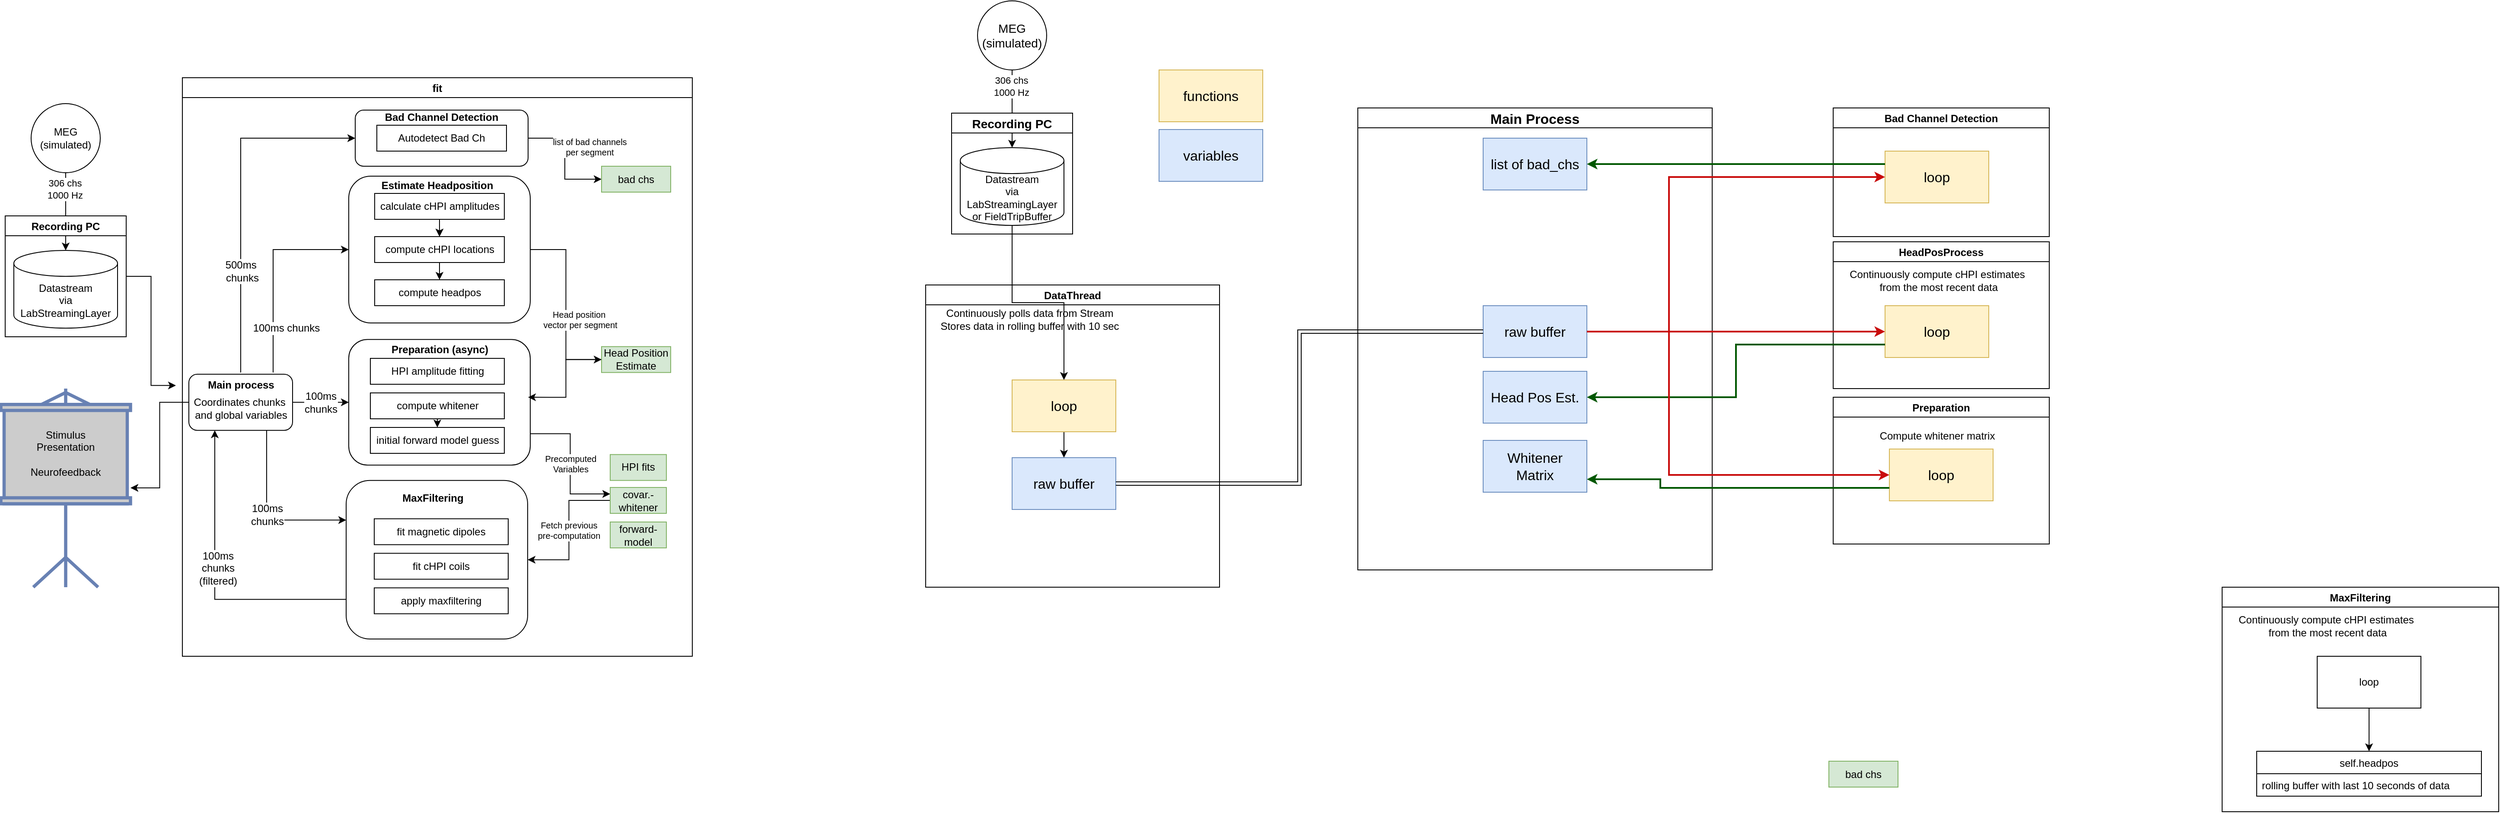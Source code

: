 <mxfile version="20.2.8" type="device"><diagram id="0tzgPG6cj-_j9O6XpbpM" name="Page-1"><mxGraphModel dx="918" dy="821" grid="1" gridSize="10" guides="1" tooltips="1" connect="1" arrows="1" fold="1" page="1" pageScale="1" pageWidth="827" pageHeight="1169" math="0" shadow="0"><root><mxCell id="0"/><mxCell id="1" parent="0"/><mxCell id="bP-EM37akg15oTkFs-P8-2" value="fit" style="swimlane;startSize=23;" parent="1" vertex="1"><mxGeometry x="330" y="100" width="590" height="670" as="geometry"/></mxCell><mxCell id="bP-EM37akg15oTkFs-P8-95" value="list of bad channels&lt;br style=&quot;font-size: 10px;&quot;&gt;per segment" style="edgeStyle=orthogonalEdgeStyle;rounded=0;orthogonalLoop=1;jettySize=auto;html=1;exitX=1;exitY=0.5;exitDx=0;exitDy=0;entryX=0;entryY=0.5;entryDx=0;entryDy=0;fontSize=10;" parent="bP-EM37akg15oTkFs-P8-2" source="bP-EM37akg15oTkFs-P8-36" target="bP-EM37akg15oTkFs-P8-94" edge="1"><mxGeometry x="-0.207" y="28" relative="1" as="geometry"><mxPoint as="offset"/></mxGeometry></mxCell><mxCell id="bP-EM37akg15oTkFs-P8-36" value="" style="rounded=1;whiteSpace=wrap;html=1;" parent="bP-EM37akg15oTkFs-P8-2" vertex="1"><mxGeometry x="200" y="37.5" width="200" height="65" as="geometry"/></mxCell><mxCell id="bP-EM37akg15oTkFs-P8-16" value="Autodetect Bad Ch" style="rounded=0;whiteSpace=wrap;html=1;" parent="bP-EM37akg15oTkFs-P8-2" vertex="1"><mxGeometry x="225" y="55" width="150" height="30" as="geometry"/></mxCell><mxCell id="bP-EM37akg15oTkFs-P8-110" value="&lt;span style=&quot;color: rgb(0 , 0 , 0) ; font-family: &amp;#34;helvetica&amp;#34; ; font-size: 10px ; font-style: normal ; font-weight: 400 ; letter-spacing: normal ; text-align: center ; text-indent: 0px ; text-transform: none ; word-spacing: 0px ; background-color: rgb(255 , 255 , 255) ; display: inline ; float: none&quot;&gt;Precomputed&lt;/span&gt;&lt;br style=&quot;color: rgb(0 , 0 , 0) ; font-family: &amp;#34;helvetica&amp;#34; ; font-size: 10px ; font-style: normal ; font-weight: 400 ; letter-spacing: normal ; text-align: center ; text-indent: 0px ; text-transform: none ; word-spacing: 0px&quot;&gt;&lt;span style=&quot;color: rgb(0 , 0 , 0) ; font-family: &amp;#34;helvetica&amp;#34; ; font-size: 10px ; font-style: normal ; font-weight: 400 ; letter-spacing: normal ; text-align: center ; text-indent: 0px ; text-transform: none ; word-spacing: 0px ; background-color: rgb(255 , 255 , 255) ; display: inline ; float: none&quot;&gt;Variables&lt;/span&gt;" style="edgeStyle=orthogonalEdgeStyle;rounded=0;orthogonalLoop=1;jettySize=auto;html=1;exitX=1;exitY=0.75;exitDx=0;exitDy=0;entryX=0;entryY=0.25;entryDx=0;entryDy=0;fontSize=10;" parent="bP-EM37akg15oTkFs-P8-2" source="bP-EM37akg15oTkFs-P8-52" target="bP-EM37akg15oTkFs-P8-70" edge="1"><mxGeometry relative="1" as="geometry"/></mxCell><mxCell id="bP-EM37akg15oTkFs-P8-52" value="" style="rounded=1;whiteSpace=wrap;html=1;" parent="bP-EM37akg15oTkFs-P8-2" vertex="1"><mxGeometry x="192.5" y="303.12" width="210" height="145.5" as="geometry"/></mxCell><mxCell id="bP-EM37akg15oTkFs-P8-54" value="HPI amplitude fitting" style="rounded=0;whiteSpace=wrap;html=1;" parent="bP-EM37akg15oTkFs-P8-2" vertex="1"><mxGeometry x="217.5" y="325" width="155" height="30" as="geometry"/></mxCell><mxCell id="bP-EM37akg15oTkFs-P8-86" value="Fetch previous&lt;br style=&quot;font-size: 10px;&quot;&gt;pre-computation" style="edgeStyle=orthogonalEdgeStyle;rounded=0;orthogonalLoop=1;jettySize=auto;html=1;exitX=0;exitY=0.5;exitDx=0;exitDy=0;entryX=1;entryY=0.5;entryDx=0;entryDy=0;fontSize=10;" parent="bP-EM37akg15oTkFs-P8-2" source="bP-EM37akg15oTkFs-P8-70" target="bP-EM37akg15oTkFs-P8-82" edge="1"><mxGeometry relative="1" as="geometry"/></mxCell><mxCell id="bP-EM37akg15oTkFs-P8-70" value="covar.-whitener" style="rounded=0;whiteSpace=wrap;html=1;fillColor=#d5e8d4;strokeColor=#82b366;" parent="bP-EM37akg15oTkFs-P8-2" vertex="1"><mxGeometry x="495" y="474.5" width="65" height="30" as="geometry"/></mxCell><mxCell id="bP-EM37akg15oTkFs-P8-72" value="HPI fits" style="rounded=0;whiteSpace=wrap;html=1;fillColor=#d5e8d4;strokeColor=#82b366;" parent="bP-EM37akg15oTkFs-P8-2" vertex="1"><mxGeometry x="495" y="436.38" width="65" height="30" as="geometry"/></mxCell><mxCell id="bP-EM37akg15oTkFs-P8-73" value="forward-model" style="rounded=0;whiteSpace=wrap;html=1;fillColor=#d5e8d4;strokeColor=#82b366;" parent="bP-EM37akg15oTkFs-P8-2" vertex="1"><mxGeometry x="495" y="514.5" width="65" height="30" as="geometry"/></mxCell><mxCell id="bP-EM37akg15oTkFs-P8-80" style="edgeStyle=none;rounded=0;orthogonalLoop=1;jettySize=auto;html=1;exitX=0.5;exitY=1;exitDx=0;exitDy=0;entryX=0.5;entryY=0;entryDx=0;entryDy=0;fontSize=8;" parent="bP-EM37akg15oTkFs-P8-2" source="bP-EM37akg15oTkFs-P8-74" target="bP-EM37akg15oTkFs-P8-75" edge="1"><mxGeometry relative="1" as="geometry"/></mxCell><mxCell id="bP-EM37akg15oTkFs-P8-74" value="compute whitener" style="rounded=0;whiteSpace=wrap;html=1;" parent="bP-EM37akg15oTkFs-P8-2" vertex="1"><mxGeometry x="217.5" y="365" width="155" height="30" as="geometry"/></mxCell><mxCell id="bP-EM37akg15oTkFs-P8-75" value="initial forward model guess" style="rounded=0;whiteSpace=wrap;html=1;" parent="bP-EM37akg15oTkFs-P8-2" vertex="1"><mxGeometry x="217.5" y="405" width="155" height="30" as="geometry"/></mxCell><mxCell id="bP-EM37akg15oTkFs-P8-105" style="edgeStyle=orthogonalEdgeStyle;rounded=0;orthogonalLoop=1;jettySize=auto;html=1;exitX=0;exitY=0.75;exitDx=0;exitDy=0;entryX=0.25;entryY=1;entryDx=0;entryDy=0;fontSize=12;" parent="bP-EM37akg15oTkFs-P8-2" source="bP-EM37akg15oTkFs-P8-82" target="bP-EM37akg15oTkFs-P8-97" edge="1"><mxGeometry relative="1" as="geometry"/></mxCell><mxCell id="bP-EM37akg15oTkFs-P8-108" value="100ms&lt;br&gt;chunks&lt;br&gt;(filtered)" style="edgeLabel;html=1;align=center;verticalAlign=middle;resizable=0;points=[];fontSize=12;" parent="bP-EM37akg15oTkFs-P8-105" vertex="1" connectable="0"><mxGeometry x="0.084" y="-2" relative="1" as="geometry"><mxPoint x="1" as="offset"/></mxGeometry></mxCell><mxCell id="bP-EM37akg15oTkFs-P8-82" value="" style="rounded=1;whiteSpace=wrap;html=1;" parent="bP-EM37akg15oTkFs-P8-2" vertex="1"><mxGeometry x="189.5" y="466.38" width="210" height="183.62" as="geometry"/></mxCell><mxCell id="bP-EM37akg15oTkFs-P8-84" value="Preparation (async)" style="text;html=1;strokeColor=none;fillColor=none;align=center;verticalAlign=middle;whiteSpace=wrap;rounded=0;fontSize=12;fontStyle=1" parent="bP-EM37akg15oTkFs-P8-2" vertex="1"><mxGeometry x="222.5" y="300" width="150" height="30" as="geometry"/></mxCell><mxCell id="bP-EM37akg15oTkFs-P8-85" value="MaxFiltering" style="text;html=1;strokeColor=none;fillColor=none;align=center;verticalAlign=middle;whiteSpace=wrap;rounded=0;fontSize=12;fontStyle=1" parent="bP-EM37akg15oTkFs-P8-2" vertex="1"><mxGeometry x="214.5" y="472" width="150" height="30" as="geometry"/></mxCell><mxCell id="bP-EM37akg15oTkFs-P8-99" style="edgeStyle=orthogonalEdgeStyle;rounded=0;orthogonalLoop=1;jettySize=auto;html=1;exitX=0;exitY=0.5;exitDx=0;exitDy=0;entryX=0.988;entryY=0.46;entryDx=0;entryDy=0;entryPerimeter=0;fontSize=12;" parent="bP-EM37akg15oTkFs-P8-2" source="bP-EM37akg15oTkFs-P8-89" target="bP-EM37akg15oTkFs-P8-52" edge="1"><mxGeometry relative="1" as="geometry"/></mxCell><mxCell id="bP-EM37akg15oTkFs-P8-89" value="Head Position Estimate" style="rounded=0;whiteSpace=wrap;html=1;fillColor=#d5e8d4;strokeColor=#82b366;" parent="bP-EM37akg15oTkFs-P8-2" vertex="1"><mxGeometry x="485" y="311.38" width="80" height="30" as="geometry"/></mxCell><mxCell id="bP-EM37akg15oTkFs-P8-90" value="Head position&amp;nbsp;&lt;br style=&quot;font-size: 10px;&quot;&gt;vector per segment" style="edgeStyle=orthogonalEdgeStyle;rounded=0;orthogonalLoop=1;jettySize=auto;html=1;exitX=1;exitY=0.5;exitDx=0;exitDy=0;entryX=0;entryY=0.5;entryDx=0;entryDy=0;fontSize=10;" parent="bP-EM37akg15oTkFs-P8-2" source="bP-EM37akg15oTkFs-P8-25" target="bP-EM37akg15oTkFs-P8-89" edge="1"><mxGeometry x="0.165" y="16" relative="1" as="geometry"><mxPoint as="offset"/></mxGeometry></mxCell><mxCell id="bP-EM37akg15oTkFs-P8-91" style="edgeStyle=none;rounded=0;orthogonalLoop=1;jettySize=auto;html=1;exitX=0;exitY=0.25;exitDx=0;exitDy=0;fontSize=12;" parent="bP-EM37akg15oTkFs-P8-2" source="bP-EM37akg15oTkFs-P8-52" target="bP-EM37akg15oTkFs-P8-52" edge="1"><mxGeometry relative="1" as="geometry"/></mxCell><mxCell id="bP-EM37akg15oTkFs-P8-94" value="bad chs" style="rounded=0;whiteSpace=wrap;html=1;fillColor=#d5e8d4;strokeColor=#82b366;" parent="bP-EM37akg15oTkFs-P8-2" vertex="1"><mxGeometry x="485" y="102.5" width="80" height="30" as="geometry"/></mxCell><mxCell id="bP-EM37akg15oTkFs-P8-27" value="" style="group" parent="bP-EM37akg15oTkFs-P8-2" vertex="1" connectable="0"><mxGeometry x="192.5" y="114" width="210" height="170" as="geometry"/></mxCell><mxCell id="bP-EM37akg15oTkFs-P8-25" value="" style="rounded=1;whiteSpace=wrap;html=1;" parent="bP-EM37akg15oTkFs-P8-27" vertex="1"><mxGeometry width="210" height="170" as="geometry"/></mxCell><mxCell id="bP-EM37akg15oTkFs-P8-19" value="calculate cHPI amplitudes" style="rounded=0;whiteSpace=wrap;html=1;" parent="bP-EM37akg15oTkFs-P8-27" vertex="1"><mxGeometry x="30" y="20" width="150" height="30" as="geometry"/></mxCell><mxCell id="bP-EM37akg15oTkFs-P8-21" value="compute cHPI locations" style="rounded=0;whiteSpace=wrap;html=1;" parent="bP-EM37akg15oTkFs-P8-27" vertex="1"><mxGeometry x="30" y="70" width="150" height="30" as="geometry"/></mxCell><mxCell id="bP-EM37akg15oTkFs-P8-22" value="compute headpos" style="rounded=0;whiteSpace=wrap;html=1;" parent="bP-EM37akg15oTkFs-P8-27" vertex="1"><mxGeometry x="30" y="120" width="150" height="30" as="geometry"/></mxCell><mxCell id="bP-EM37akg15oTkFs-P8-23" style="edgeStyle=orthogonalEdgeStyle;rounded=0;orthogonalLoop=1;jettySize=auto;html=1;exitX=0.5;exitY=1;exitDx=0;exitDy=0;entryX=0.5;entryY=0;entryDx=0;entryDy=0;" parent="bP-EM37akg15oTkFs-P8-27" source="bP-EM37akg15oTkFs-P8-19" target="bP-EM37akg15oTkFs-P8-21" edge="1"><mxGeometry relative="1" as="geometry"/></mxCell><mxCell id="bP-EM37akg15oTkFs-P8-26" style="edgeStyle=orthogonalEdgeStyle;rounded=0;orthogonalLoop=1;jettySize=auto;html=1;exitX=0.5;exitY=1;exitDx=0;exitDy=0;entryX=0.5;entryY=0;entryDx=0;entryDy=0;" parent="bP-EM37akg15oTkFs-P8-27" source="bP-EM37akg15oTkFs-P8-19" target="bP-EM37akg15oTkFs-P8-21" edge="1"><mxGeometry relative="1" as="geometry"/></mxCell><mxCell id="bP-EM37akg15oTkFs-P8-24" style="edgeStyle=orthogonalEdgeStyle;rounded=0;orthogonalLoop=1;jettySize=auto;html=1;exitX=0.5;exitY=1;exitDx=0;exitDy=0;entryX=0.5;entryY=0;entryDx=0;entryDy=0;" parent="bP-EM37akg15oTkFs-P8-27" source="bP-EM37akg15oTkFs-P8-21" target="bP-EM37akg15oTkFs-P8-22" edge="1"><mxGeometry relative="1" as="geometry"/></mxCell><mxCell id="bP-EM37akg15oTkFs-P8-92" value="Estimate Headposition" style="text;html=1;strokeColor=none;fillColor=none;align=center;verticalAlign=middle;whiteSpace=wrap;rounded=0;fontSize=12;fontStyle=1" parent="bP-EM37akg15oTkFs-P8-2" vertex="1"><mxGeometry x="219.5" y="110" width="150" height="30" as="geometry"/></mxCell><mxCell id="bP-EM37akg15oTkFs-P8-102" value="100ms &lt;br&gt;chunks" style="edgeStyle=orthogonalEdgeStyle;rounded=0;orthogonalLoop=1;jettySize=auto;html=1;exitX=1;exitY=0.5;exitDx=0;exitDy=0;entryX=0;entryY=0.5;entryDx=0;entryDy=0;fontSize=12;" parent="bP-EM37akg15oTkFs-P8-2" source="bP-EM37akg15oTkFs-P8-97" target="bP-EM37akg15oTkFs-P8-52" edge="1"><mxGeometry relative="1" as="geometry"/></mxCell><mxCell id="bP-EM37akg15oTkFs-P8-104" value="100ms&lt;br&gt;chunks" style="edgeStyle=orthogonalEdgeStyle;rounded=0;orthogonalLoop=1;jettySize=auto;html=1;exitX=0.75;exitY=1;exitDx=0;exitDy=0;entryX=0;entryY=0.25;entryDx=0;entryDy=0;fontSize=12;" parent="bP-EM37akg15oTkFs-P8-2" source="bP-EM37akg15oTkFs-P8-97" target="bP-EM37akg15oTkFs-P8-82" edge="1"><mxGeometry relative="1" as="geometry"/></mxCell><mxCell id="bP-EM37akg15oTkFs-P8-97" value="&lt;br&gt;Coordinates chunks&amp;nbsp;&lt;br&gt;and global variables" style="rounded=1;whiteSpace=wrap;html=1;fontSize=12;" parent="bP-EM37akg15oTkFs-P8-2" vertex="1"><mxGeometry x="7.5" y="343.37" width="120" height="65" as="geometry"/></mxCell><mxCell id="bP-EM37akg15oTkFs-P8-100" style="edgeStyle=orthogonalEdgeStyle;rounded=0;orthogonalLoop=1;jettySize=auto;html=1;exitX=0.5;exitY=0;exitDx=0;exitDy=0;entryX=0;entryY=0.5;entryDx=0;entryDy=0;fontSize=12;" parent="bP-EM37akg15oTkFs-P8-2" source="bP-EM37akg15oTkFs-P8-98" target="bP-EM37akg15oTkFs-P8-36" edge="1"><mxGeometry relative="1" as="geometry"/></mxCell><mxCell id="bP-EM37akg15oTkFs-P8-107" value="500ms&amp;nbsp;&lt;br&gt;chunks" style="edgeLabel;html=1;align=center;verticalAlign=middle;resizable=0;points=[];fontSize=12;" parent="bP-EM37akg15oTkFs-P8-100" vertex="1" connectable="0"><mxGeometry x="-0.419" relative="1" as="geometry"><mxPoint x="1" as="offset"/></mxGeometry></mxCell><mxCell id="bP-EM37akg15oTkFs-P8-101" value="100ms chunks" style="edgeStyle=orthogonalEdgeStyle;rounded=0;orthogonalLoop=1;jettySize=auto;html=1;exitX=0.75;exitY=0;exitDx=0;exitDy=0;entryX=0;entryY=0.5;entryDx=0;entryDy=0;fontSize=12;" parent="bP-EM37akg15oTkFs-P8-2" source="bP-EM37akg15oTkFs-P8-98" target="bP-EM37akg15oTkFs-P8-25" edge="1"><mxGeometry x="-0.553" y="-15" relative="1" as="geometry"><mxPoint as="offset"/></mxGeometry></mxCell><mxCell id="bP-EM37akg15oTkFs-P8-98" value="Main process" style="text;html=1;strokeColor=none;fillColor=none;align=center;verticalAlign=middle;whiteSpace=wrap;rounded=0;fontSize=12;fontStyle=1" parent="bP-EM37akg15oTkFs-P8-2" vertex="1"><mxGeometry x="-7.5" y="341.38" width="150" height="30" as="geometry"/></mxCell><mxCell id="bP-EM37akg15oTkFs-P8-93" value="Bad Channel Detection" style="text;html=1;strokeColor=none;fillColor=none;align=center;verticalAlign=middle;whiteSpace=wrap;rounded=0;fontSize=12;fontStyle=1" parent="bP-EM37akg15oTkFs-P8-2" vertex="1"><mxGeometry x="225" y="31" width="150" height="30" as="geometry"/></mxCell><mxCell id="bP-EM37akg15oTkFs-P8-111" value="fit magnetic dipoles" style="rounded=0;whiteSpace=wrap;html=1;" parent="bP-EM37akg15oTkFs-P8-2" vertex="1"><mxGeometry x="222" y="510.76" width="155" height="30" as="geometry"/></mxCell><mxCell id="bP-EM37akg15oTkFs-P8-113" value="fit cHPI coils" style="rounded=0;whiteSpace=wrap;html=1;" parent="bP-EM37akg15oTkFs-P8-2" vertex="1"><mxGeometry x="222" y="550.76" width="155" height="30" as="geometry"/></mxCell><mxCell id="bP-EM37akg15oTkFs-P8-114" value="apply maxfiltering" style="rounded=0;whiteSpace=wrap;html=1;" parent="bP-EM37akg15oTkFs-P8-2" vertex="1"><mxGeometry x="222" y="590.76" width="155" height="30" as="geometry"/></mxCell><mxCell id="bP-EM37akg15oTkFs-P8-5" value="" style="endArrow=classic;html=1;rounded=0;entryX=0.5;entryY=0;entryDx=0;entryDy=0;entryPerimeter=0;exitX=0.5;exitY=1;exitDx=0;exitDy=0;" parent="1" source="bP-EM37akg15oTkFs-P8-8" target="bP-EM37akg15oTkFs-P8-1" edge="1"><mxGeometry width="50" height="50" relative="1" as="geometry"><mxPoint x="30" y="285" as="sourcePoint"/><mxPoint x="90" y="320" as="targetPoint"/></mxGeometry></mxCell><mxCell id="bP-EM37akg15oTkFs-P8-11" value="306 chs&lt;br&gt;1000 Hz" style="edgeLabel;html=1;align=center;verticalAlign=middle;resizable=0;points=[];" parent="bP-EM37akg15oTkFs-P8-5" vertex="1" connectable="0"><mxGeometry x="-0.222" y="-1" relative="1" as="geometry"><mxPoint y="-16" as="offset"/></mxGeometry></mxCell><mxCell id="bP-EM37akg15oTkFs-P8-116" style="edgeStyle=orthogonalEdgeStyle;rounded=0;orthogonalLoop=1;jettySize=auto;html=1;exitX=1;exitY=0.5;exitDx=0;exitDy=0;entryX=0;entryY=0.5;entryDx=0;entryDy=0;fontSize=10;" parent="1" source="bP-EM37akg15oTkFs-P8-7" target="bP-EM37akg15oTkFs-P8-98" edge="1"><mxGeometry relative="1" as="geometry"/></mxCell><mxCell id="bP-EM37akg15oTkFs-P8-7" value="Recording PC" style="swimlane;" parent="1" vertex="1"><mxGeometry x="125" y="260" width="140" height="140" as="geometry"/></mxCell><mxCell id="bP-EM37akg15oTkFs-P8-1" value="Datastream&lt;br&gt;via &lt;br&gt;LabStreamingLayer" style="shape=cylinder3;whiteSpace=wrap;html=1;boundedLbl=1;backgroundOutline=1;size=15;" parent="bP-EM37akg15oTkFs-P8-7" vertex="1"><mxGeometry x="10" y="40" width="120" height="90" as="geometry"/></mxCell><mxCell id="bP-EM37akg15oTkFs-P8-8" value="MEG&lt;br&gt;(simulated)" style="ellipse;whiteSpace=wrap;html=1;" parent="1" vertex="1"><mxGeometry x="155" y="130" width="80" height="80" as="geometry"/></mxCell><mxCell id="bP-EM37akg15oTkFs-P8-12" value="" style="fontColor=#0066CC;verticalAlign=top;verticalLabelPosition=bottom;labelPosition=center;align=center;html=1;outlineConnect=0;fillColor=#CCCCCC;strokeColor=#6881B3;gradientColor=none;gradientDirection=north;strokeWidth=2;shape=mxgraph.networks.video_projector_screen;" parent="1" vertex="1"><mxGeometry x="120" y="460" width="150" height="230" as="geometry"/></mxCell><mxCell id="bP-EM37akg15oTkFs-P8-13" value="Stimulus Presentation&lt;br&gt;&lt;br&gt;Neurofeedback" style="text;html=1;strokeColor=none;fillColor=none;align=center;verticalAlign=middle;whiteSpace=wrap;rounded=0;" parent="1" vertex="1"><mxGeometry x="165" y="520" width="60" height="30" as="geometry"/></mxCell><mxCell id="bP-EM37akg15oTkFs-P8-106" style="edgeStyle=orthogonalEdgeStyle;rounded=0;orthogonalLoop=1;jettySize=auto;html=1;exitX=0;exitY=0.5;exitDx=0;exitDy=0;fontSize=12;" parent="1" source="bP-EM37akg15oTkFs-P8-97" target="bP-EM37akg15oTkFs-P8-12" edge="1"><mxGeometry relative="1" as="geometry"/></mxCell><mxCell id="hR3BPrxG0PTZKJA4uHAR-1" value="" style="endArrow=classic;html=1;rounded=0;entryX=0.5;entryY=0;entryDx=0;entryDy=0;entryPerimeter=0;exitX=0.5;exitY=1;exitDx=0;exitDy=0;" parent="1" source="hR3BPrxG0PTZKJA4uHAR-5" target="hR3BPrxG0PTZKJA4uHAR-4" edge="1"><mxGeometry width="50" height="50" relative="1" as="geometry"><mxPoint x="1125" y="166" as="sourcePoint"/><mxPoint x="1185" y="201" as="targetPoint"/></mxGeometry></mxCell><mxCell id="hR3BPrxG0PTZKJA4uHAR-2" value="306 chs&lt;br&gt;1000 Hz" style="edgeLabel;html=1;align=center;verticalAlign=middle;resizable=0;points=[];" parent="hR3BPrxG0PTZKJA4uHAR-1" vertex="1" connectable="0"><mxGeometry x="-0.222" y="-1" relative="1" as="geometry"><mxPoint y="-16" as="offset"/></mxGeometry></mxCell><mxCell id="hR3BPrxG0PTZKJA4uHAR-3" value="Recording PC" style="swimlane;fontSize=14;" parent="1" vertex="1"><mxGeometry x="1220" y="141" width="140" height="140" as="geometry"/></mxCell><mxCell id="hR3BPrxG0PTZKJA4uHAR-4" value="Datastream&lt;br style=&quot;font-size: 12px;&quot;&gt;via &lt;br style=&quot;font-size: 12px;&quot;&gt;LabStreamingLayer or FieldTripBuffer" style="shape=cylinder3;whiteSpace=wrap;html=1;boundedLbl=1;backgroundOutline=1;size=15;fontSize=12;" parent="hR3BPrxG0PTZKJA4uHAR-3" vertex="1"><mxGeometry x="10" y="40" width="120" height="90" as="geometry"/></mxCell><mxCell id="hR3BPrxG0PTZKJA4uHAR-5" value="MEG&lt;br style=&quot;font-size: 14px;&quot;&gt;(simulated)" style="ellipse;whiteSpace=wrap;html=1;fontSize=14;" parent="1" vertex="1"><mxGeometry x="1250" y="11" width="80" height="80" as="geometry"/></mxCell><mxCell id="hR3BPrxG0PTZKJA4uHAR-6" value="DataThread" style="swimlane;" parent="1" vertex="1"><mxGeometry x="1190" y="340" width="340" height="350" as="geometry"/></mxCell><mxCell id="hR3BPrxG0PTZKJA4uHAR-10" value="Continuously polls data from Stream&lt;br&gt;Stores data in rolling buffer with 10 sec" style="text;html=1;align=center;verticalAlign=middle;resizable=0;points=[];autosize=1;strokeColor=none;fillColor=none;" parent="hR3BPrxG0PTZKJA4uHAR-6" vertex="1"><mxGeometry x="10" y="25" width="220" height="30" as="geometry"/></mxCell><mxCell id="FKK6RVz_FR8cSKckrc7O-13" value="raw buffer" style="rounded=0;whiteSpace=wrap;html=1;fontSize=16;fillColor=#dae8fc;strokeColor=#6c8ebf;" vertex="1" parent="hR3BPrxG0PTZKJA4uHAR-6"><mxGeometry x="100" y="200" width="120" height="60" as="geometry"/></mxCell><mxCell id="FKK6RVz_FR8cSKckrc7O-16" style="edgeStyle=orthogonalEdgeStyle;rounded=0;orthogonalLoop=1;jettySize=auto;html=1;exitX=0.5;exitY=1;exitDx=0;exitDy=0;entryX=0.5;entryY=0;entryDx=0;entryDy=0;" edge="1" parent="hR3BPrxG0PTZKJA4uHAR-6" source="FKK6RVz_FR8cSKckrc7O-14" target="FKK6RVz_FR8cSKckrc7O-13"><mxGeometry relative="1" as="geometry"/></mxCell><mxCell id="FKK6RVz_FR8cSKckrc7O-14" value="loop" style="rounded=0;whiteSpace=wrap;html=1;fontSize=16;fillColor=#fff2cc;strokeColor=#d6b656;" vertex="1" parent="hR3BPrxG0PTZKJA4uHAR-6"><mxGeometry x="100" y="110" width="120" height="60" as="geometry"/></mxCell><mxCell id="hR3BPrxG0PTZKJA4uHAR-28" value="HeadPosProcess" style="swimlane;" parent="1" vertex="1"><mxGeometry x="2240" y="290" width="250" height="170" as="geometry"/></mxCell><mxCell id="hR3BPrxG0PTZKJA4uHAR-29" value="Continuously compute cHPI estimates&lt;br&gt;&amp;nbsp;from the most recent data" style="text;html=1;align=center;verticalAlign=middle;resizable=0;points=[];autosize=1;strokeColor=none;fillColor=none;" parent="hR3BPrxG0PTZKJA4uHAR-28" vertex="1"><mxGeometry x="10" y="30" width="220" height="30" as="geometry"/></mxCell><mxCell id="hR3BPrxG0PTZKJA4uHAR-38" value="loop" style="rounded=0;whiteSpace=wrap;html=1;fontSize=16;fillColor=#fff2cc;strokeColor=#d6b656;" parent="hR3BPrxG0PTZKJA4uHAR-28" vertex="1"><mxGeometry x="60" y="74" width="120" height="60" as="geometry"/></mxCell><mxCell id="hR3BPrxG0PTZKJA4uHAR-40" value="MaxFiltering" style="swimlane;startSize=23;" parent="1" vertex="1"><mxGeometry x="2690" y="690" width="320" height="260" as="geometry"/></mxCell><mxCell id="hR3BPrxG0PTZKJA4uHAR-41" value="Continuously compute cHPI estimates&lt;br&gt;&amp;nbsp;from the most recent data" style="text;html=1;align=center;verticalAlign=middle;resizable=0;points=[];autosize=1;strokeColor=none;fillColor=none;" parent="hR3BPrxG0PTZKJA4uHAR-40" vertex="1"><mxGeometry x="10" y="30" width="220" height="30" as="geometry"/></mxCell><mxCell id="hR3BPrxG0PTZKJA4uHAR-42" value="self.headpos" style="swimlane;fontStyle=0;childLayout=stackLayout;horizontal=1;startSize=26;fillColor=none;horizontalStack=0;resizeParent=1;resizeParentMax=0;resizeLast=0;collapsible=1;marginBottom=0;" parent="hR3BPrxG0PTZKJA4uHAR-40" vertex="1"><mxGeometry x="40" y="190" width="260" height="52" as="geometry"/></mxCell><mxCell id="hR3BPrxG0PTZKJA4uHAR-43" value="rolling buffer with last 10 seconds of data" style="text;strokeColor=none;fillColor=none;align=left;verticalAlign=top;spacingLeft=4;spacingRight=4;overflow=hidden;rotatable=0;points=[[0,0.5],[1,0.5]];portConstraint=eastwest;" parent="hR3BPrxG0PTZKJA4uHAR-42" vertex="1"><mxGeometry y="26" width="260" height="26" as="geometry"/></mxCell><mxCell id="hR3BPrxG0PTZKJA4uHAR-44" style="edgeStyle=orthogonalEdgeStyle;rounded=0;orthogonalLoop=1;jettySize=auto;html=1;exitX=0.5;exitY=1;exitDx=0;exitDy=0;entryX=0.5;entryY=0;entryDx=0;entryDy=0;" parent="hR3BPrxG0PTZKJA4uHAR-40" source="hR3BPrxG0PTZKJA4uHAR-45" target="hR3BPrxG0PTZKJA4uHAR-42" edge="1"><mxGeometry relative="1" as="geometry"/></mxCell><mxCell id="hR3BPrxG0PTZKJA4uHAR-45" value="loop" style="rounded=0;whiteSpace=wrap;html=1;" parent="hR3BPrxG0PTZKJA4uHAR-40" vertex="1"><mxGeometry x="110" y="80" width="120" height="60" as="geometry"/></mxCell><mxCell id="FKK6RVz_FR8cSKckrc7O-1" value="Main Process" style="swimlane;strokeColor=default;fontSize=16;" vertex="1" parent="1"><mxGeometry x="1690" y="135" width="410" height="535" as="geometry"/></mxCell><mxCell id="FKK6RVz_FR8cSKckrc7O-17" value="raw buffer" style="rounded=0;whiteSpace=wrap;html=1;strokeWidth=1;fontSize=16;fillColor=#dae8fc;strokeColor=#6c8ebf;" vertex="1" parent="FKK6RVz_FR8cSKckrc7O-1"><mxGeometry x="145" y="229" width="120" height="60" as="geometry"/></mxCell><mxCell id="FKK6RVz_FR8cSKckrc7O-34" value="list of bad_chs" style="rounded=0;whiteSpace=wrap;html=1;strokeWidth=1;fontSize=16;fillColor=#dae8fc;strokeColor=#6c8ebf;" vertex="1" parent="FKK6RVz_FR8cSKckrc7O-1"><mxGeometry x="145" y="35" width="120" height="60" as="geometry"/></mxCell><mxCell id="FKK6RVz_FR8cSKckrc7O-39" value="Head Pos Est." style="rounded=0;whiteSpace=wrap;html=1;strokeWidth=1;fontSize=16;fillColor=#dae8fc;strokeColor=#6c8ebf;" vertex="1" parent="FKK6RVz_FR8cSKckrc7O-1"><mxGeometry x="145" y="305" width="120" height="60" as="geometry"/></mxCell><mxCell id="FKK6RVz_FR8cSKckrc7O-47" value="Whitener &lt;br&gt;Matrix" style="rounded=0;whiteSpace=wrap;html=1;strokeWidth=1;fontSize=16;fillColor=#dae8fc;strokeColor=#6c8ebf;" vertex="1" parent="FKK6RVz_FR8cSKckrc7O-1"><mxGeometry x="145" y="385" width="120" height="60" as="geometry"/></mxCell><mxCell id="FKK6RVz_FR8cSKckrc7O-15" style="edgeStyle=orthogonalEdgeStyle;rounded=0;orthogonalLoop=1;jettySize=auto;html=1;entryX=0.5;entryY=0;entryDx=0;entryDy=0;" edge="1" parent="1" source="hR3BPrxG0PTZKJA4uHAR-4" target="FKK6RVz_FR8cSKckrc7O-14"><mxGeometry relative="1" as="geometry"/></mxCell><mxCell id="FKK6RVz_FR8cSKckrc7O-18" style="edgeStyle=orthogonalEdgeStyle;rounded=0;orthogonalLoop=1;jettySize=auto;html=1;exitX=1;exitY=0.5;exitDx=0;exitDy=0;entryX=0;entryY=0.5;entryDx=0;entryDy=0;fontSize=16;shape=link;" edge="1" parent="1" source="FKK6RVz_FR8cSKckrc7O-13" target="FKK6RVz_FR8cSKckrc7O-17"><mxGeometry relative="1" as="geometry"/></mxCell><mxCell id="FKK6RVz_FR8cSKckrc7O-19" value="functions" style="rounded=0;whiteSpace=wrap;html=1;fontSize=16;fillColor=#fff2cc;strokeColor=#d6b656;" vertex="1" parent="1"><mxGeometry x="1460" y="91" width="120" height="60" as="geometry"/></mxCell><mxCell id="FKK6RVz_FR8cSKckrc7O-20" value="variables" style="rounded=0;whiteSpace=wrap;html=1;fontSize=16;fillColor=#dae8fc;strokeColor=#6c8ebf;" vertex="1" parent="1"><mxGeometry x="1460" y="160" width="120" height="60" as="geometry"/></mxCell><mxCell id="FKK6RVz_FR8cSKckrc7O-24" value="bad chs" style="rounded=0;whiteSpace=wrap;html=1;fillColor=#d5e8d4;strokeColor=#82b366;" vertex="1" parent="1"><mxGeometry x="2235" y="891.5" width="80" height="30" as="geometry"/></mxCell><mxCell id="FKK6RVz_FR8cSKckrc7O-26" value="Bad Channel Detection" style="swimlane;" vertex="1" parent="1"><mxGeometry x="2240" y="135" width="250" height="149" as="geometry"/></mxCell><mxCell id="FKK6RVz_FR8cSKckrc7O-32" value="loop" style="rounded=0;whiteSpace=wrap;html=1;fontSize=16;fillColor=#fff2cc;strokeColor=#d6b656;" vertex="1" parent="FKK6RVz_FR8cSKckrc7O-26"><mxGeometry x="60" y="50" width="120" height="60" as="geometry"/></mxCell><mxCell id="FKK6RVz_FR8cSKckrc7O-33" style="edgeStyle=orthogonalEdgeStyle;rounded=0;orthogonalLoop=1;jettySize=auto;html=1;exitX=1;exitY=0.5;exitDx=0;exitDy=0;entryX=0;entryY=0.5;entryDx=0;entryDy=0;fontSize=16;strokeColor=#C90C0C;strokeWidth=2;" edge="1" parent="1" source="FKK6RVz_FR8cSKckrc7O-17" target="FKK6RVz_FR8cSKckrc7O-32"><mxGeometry relative="1" as="geometry"><Array as="points"><mxPoint x="2050" y="394"/><mxPoint x="2050" y="215"/></Array></mxGeometry></mxCell><mxCell id="FKK6RVz_FR8cSKckrc7O-35" style="edgeStyle=orthogonalEdgeStyle;rounded=0;orthogonalLoop=1;jettySize=auto;html=1;exitX=0;exitY=0.25;exitDx=0;exitDy=0;entryX=1;entryY=0.5;entryDx=0;entryDy=0;fontSize=16;fillColor=#008a00;strokeColor=#005700;strokeWidth=2;" edge="1" parent="1" source="FKK6RVz_FR8cSKckrc7O-32" target="FKK6RVz_FR8cSKckrc7O-34"><mxGeometry relative="1" as="geometry"><Array as="points"><mxPoint x="2090" y="200"/><mxPoint x="2090" y="200"/></Array></mxGeometry></mxCell><mxCell id="FKK6RVz_FR8cSKckrc7O-38" style="edgeStyle=orthogonalEdgeStyle;rounded=0;orthogonalLoop=1;jettySize=auto;html=1;exitX=1;exitY=0.5;exitDx=0;exitDy=0;entryX=0;entryY=0.5;entryDx=0;entryDy=0;fontSize=16;strokeColor=#C90C0C;strokeWidth=2;" edge="1" parent="1" source="FKK6RVz_FR8cSKckrc7O-17" target="hR3BPrxG0PTZKJA4uHAR-38"><mxGeometry relative="1" as="geometry"><Array as="points"><mxPoint x="2300" y="394"/></Array></mxGeometry></mxCell><mxCell id="FKK6RVz_FR8cSKckrc7O-40" style="edgeStyle=orthogonalEdgeStyle;rounded=0;orthogonalLoop=1;jettySize=auto;html=1;exitX=0;exitY=0.75;exitDx=0;exitDy=0;entryX=1;entryY=0.5;entryDx=0;entryDy=0;fontSize=16;fillColor=#008a00;strokeColor=#005700;strokeWidth=2;" edge="1" parent="1" source="hR3BPrxG0PTZKJA4uHAR-38" target="FKK6RVz_FR8cSKckrc7O-39"><mxGeometry relative="1" as="geometry"/></mxCell><mxCell id="FKK6RVz_FR8cSKckrc7O-43" value="Preparation" style="swimlane;startSize=23;" vertex="1" parent="1"><mxGeometry x="2240" y="470" width="250" height="170" as="geometry"/></mxCell><mxCell id="FKK6RVz_FR8cSKckrc7O-44" value="Compute whitener matrix" style="text;html=1;align=center;verticalAlign=middle;resizable=0;points=[];autosize=1;strokeColor=none;fillColor=none;" vertex="1" parent="FKK6RVz_FR8cSKckrc7O-43"><mxGeometry x="40" y="30" width="160" height="30" as="geometry"/></mxCell><mxCell id="FKK6RVz_FR8cSKckrc7O-45" value="loop" style="rounded=0;whiteSpace=wrap;html=1;fontSize=16;fillColor=#fff2cc;strokeColor=#d6b656;" vertex="1" parent="FKK6RVz_FR8cSKckrc7O-43"><mxGeometry x="65" y="60" width="120" height="60" as="geometry"/></mxCell><mxCell id="FKK6RVz_FR8cSKckrc7O-46" style="edgeStyle=orthogonalEdgeStyle;rounded=0;orthogonalLoop=1;jettySize=auto;html=1;exitX=1;exitY=0.5;exitDx=0;exitDy=0;entryX=0;entryY=0.5;entryDx=0;entryDy=0;fontSize=16;strokeColor=#C90C0C;strokeWidth=2;" edge="1" parent="1" source="FKK6RVz_FR8cSKckrc7O-17" target="FKK6RVz_FR8cSKckrc7O-45"><mxGeometry relative="1" as="geometry"><Array as="points"><mxPoint x="2050" y="394"/><mxPoint x="2050" y="560"/></Array></mxGeometry></mxCell><mxCell id="FKK6RVz_FR8cSKckrc7O-48" style="edgeStyle=orthogonalEdgeStyle;rounded=0;orthogonalLoop=1;jettySize=auto;html=1;exitX=0;exitY=0.75;exitDx=0;exitDy=0;entryX=1;entryY=0.75;entryDx=0;entryDy=0;strokeColor=#005700;strokeWidth=2;fontSize=16;fillColor=#008a00;" edge="1" parent="1" source="FKK6RVz_FR8cSKckrc7O-45" target="FKK6RVz_FR8cSKckrc7O-47"><mxGeometry relative="1" as="geometry"><Array as="points"><mxPoint x="2040" y="575"/><mxPoint x="2040" y="565"/></Array></mxGeometry></mxCell></root></mxGraphModel></diagram></mxfile>